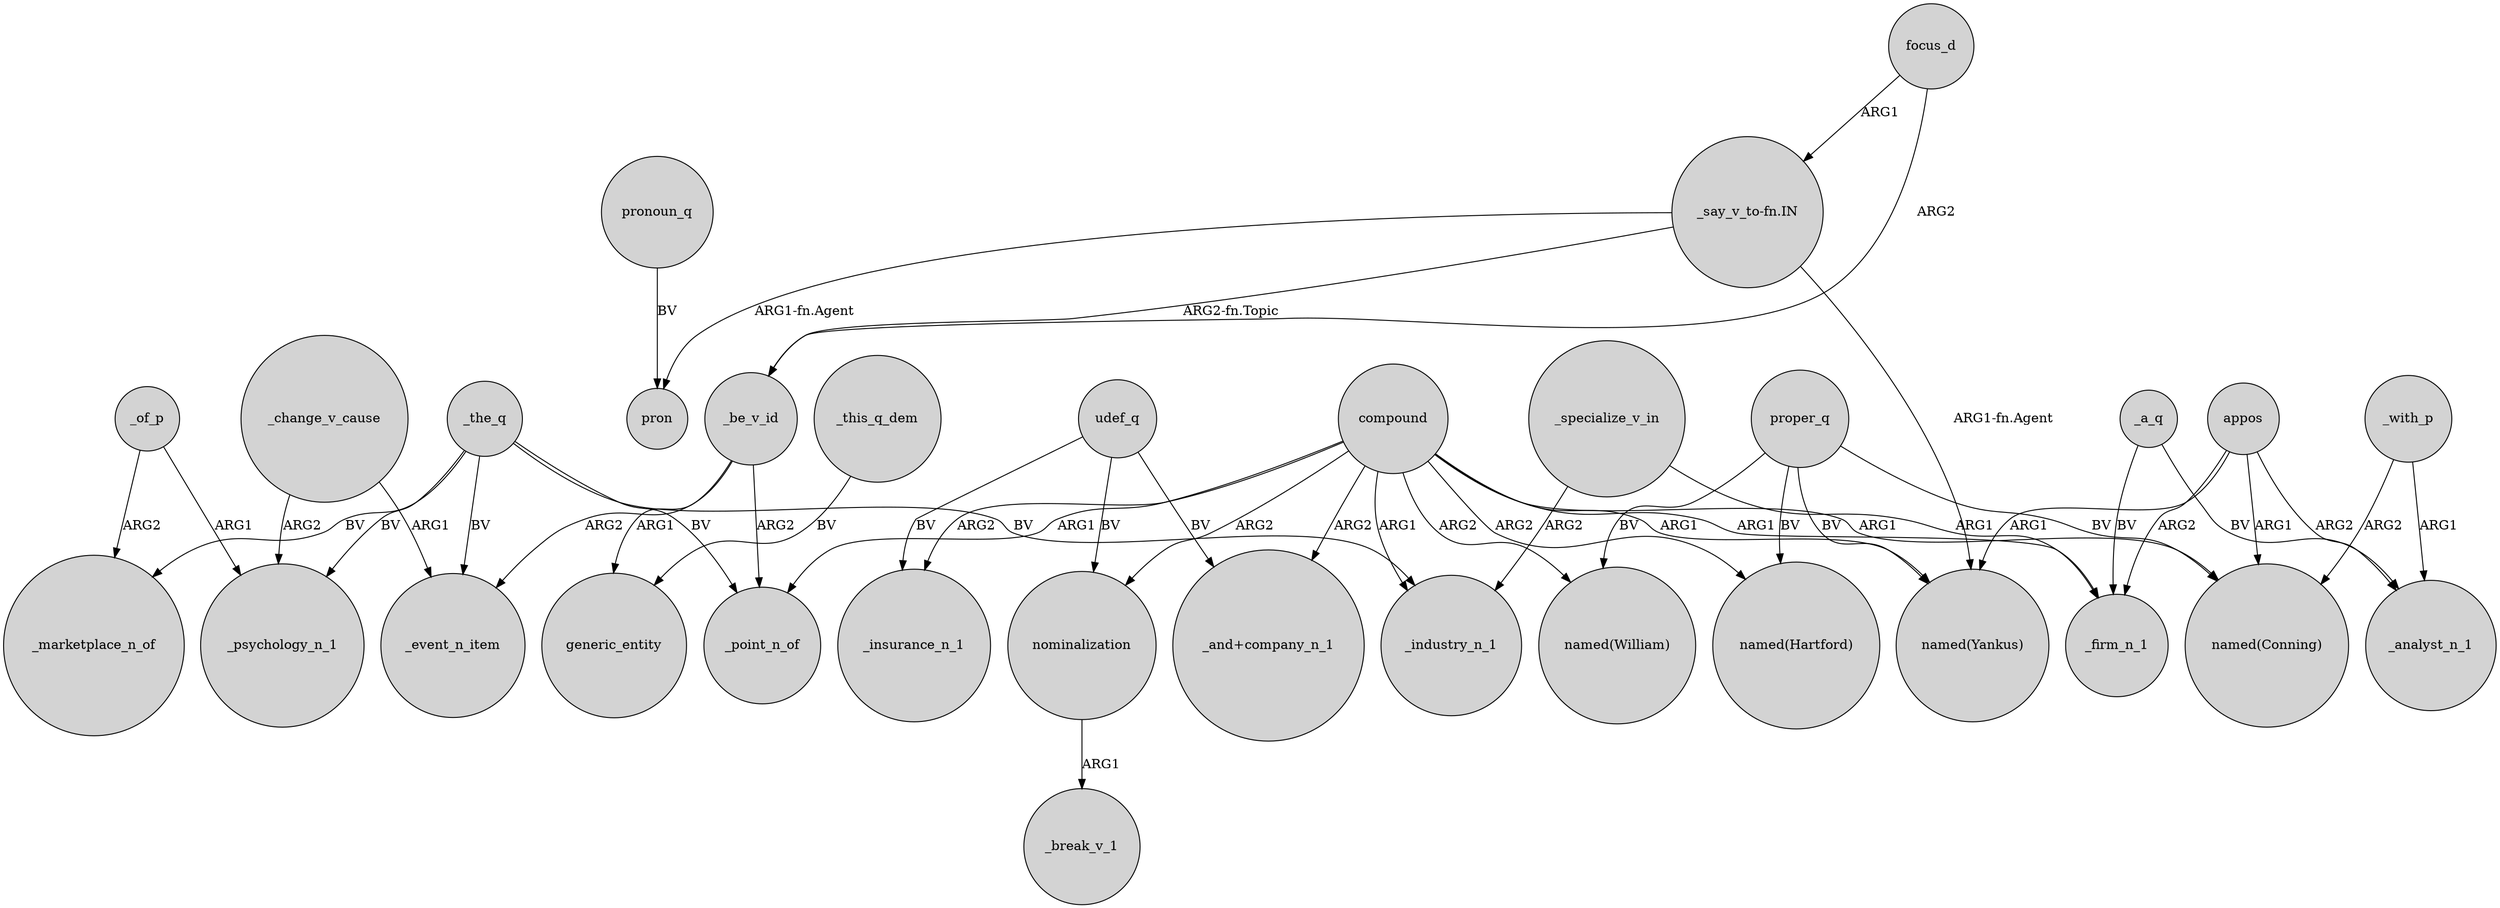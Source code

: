 digraph {
	node [shape=circle style=filled]
	focus_d -> _be_v_id [label=ARG2]
	_be_v_id -> _event_n_item [label=ARG2]
	compound -> _insurance_n_1 [label=ARG2]
	appos -> _firm_n_1 [label=ARG2]
	_with_p -> _analyst_n_1 [label=ARG1]
	proper_q -> "named(Yankus)" [label=BV]
	udef_q -> _insurance_n_1 [label=BV]
	_the_q -> _marketplace_n_of [label=BV]
	proper_q -> "named(Conning)" [label=BV]
	_a_q -> _firm_n_1 [label=BV]
	_specialize_v_in -> _industry_n_1 [label=ARG2]
	compound -> _industry_n_1 [label=ARG1]
	compound -> nominalization [label=ARG2]
	_be_v_id -> generic_entity [label=ARG1]
	_change_v_cause -> _psychology_n_1 [label=ARG2]
	_change_v_cause -> _event_n_item [label=ARG1]
	_the_q -> _psychology_n_1 [label=BV]
	_specialize_v_in -> _firm_n_1 [label=ARG1]
	proper_q -> "named(Hartford)" [label=BV]
	_the_q -> _industry_n_1 [label=BV]
	"_say_v_to-fn.IN" -> _be_v_id [label="ARG2-fn.Topic"]
	compound -> "named(Yankus)" [label=ARG1]
	compound -> "named(Hartford)" [label=ARG2]
	compound -> _point_n_of [label=ARG1]
	pronoun_q -> pron [label=BV]
	appos -> _analyst_n_1 [label=ARG2]
	appos -> "named(Conning)" [label=ARG1]
	compound -> "named(William)" [label=ARG2]
	_this_q_dem -> generic_entity [label=BV]
	compound -> "_and+company_n_1" [label=ARG2]
	compound -> _firm_n_1 [label=ARG1]
	udef_q -> nominalization [label=BV]
	_of_p -> _psychology_n_1 [label=ARG1]
	_with_p -> "named(Conning)" [label=ARG2]
	"_say_v_to-fn.IN" -> pron [label="ARG1-fn.Agent"]
	udef_q -> "_and+company_n_1" [label=BV]
	_a_q -> _analyst_n_1 [label=BV]
	_be_v_id -> _point_n_of [label=ARG2]
	_the_q -> _point_n_of [label=BV]
	compound -> "named(Conning)" [label=ARG1]
	"_say_v_to-fn.IN" -> "named(Yankus)" [label="ARG1-fn.Agent"]
	appos -> "named(Yankus)" [label=ARG1]
	nominalization -> _break_v_1 [label=ARG1]
	proper_q -> "named(William)" [label=BV]
	focus_d -> "_say_v_to-fn.IN" [label=ARG1]
	_the_q -> _event_n_item [label=BV]
	_of_p -> _marketplace_n_of [label=ARG2]
}

